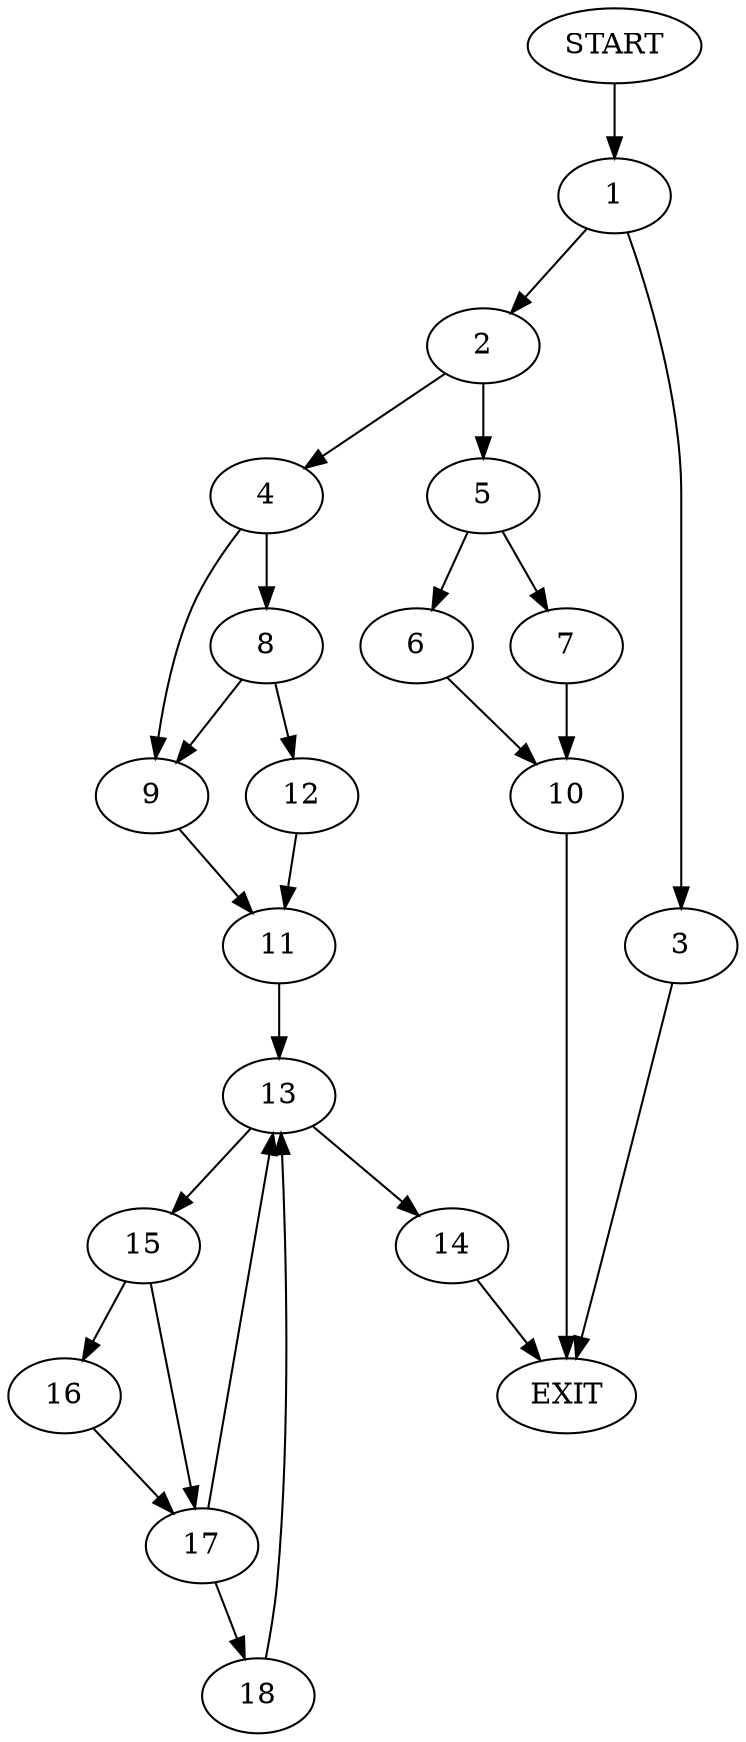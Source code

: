 digraph {
0 [label="START"]
19 [label="EXIT"]
0 -> 1
1 -> 2
1 -> 3
2 -> 4
2 -> 5
3 -> 19
5 -> 6
5 -> 7
4 -> 8
4 -> 9
6 -> 10
7 -> 10
10 -> 19
9 -> 11
8 -> 12
8 -> 9
12 -> 11
11 -> 13
13 -> 14
13 -> 15
15 -> 16
15 -> 17
14 -> 19
17 -> 18
17 -> 13
16 -> 17
18 -> 13
}
